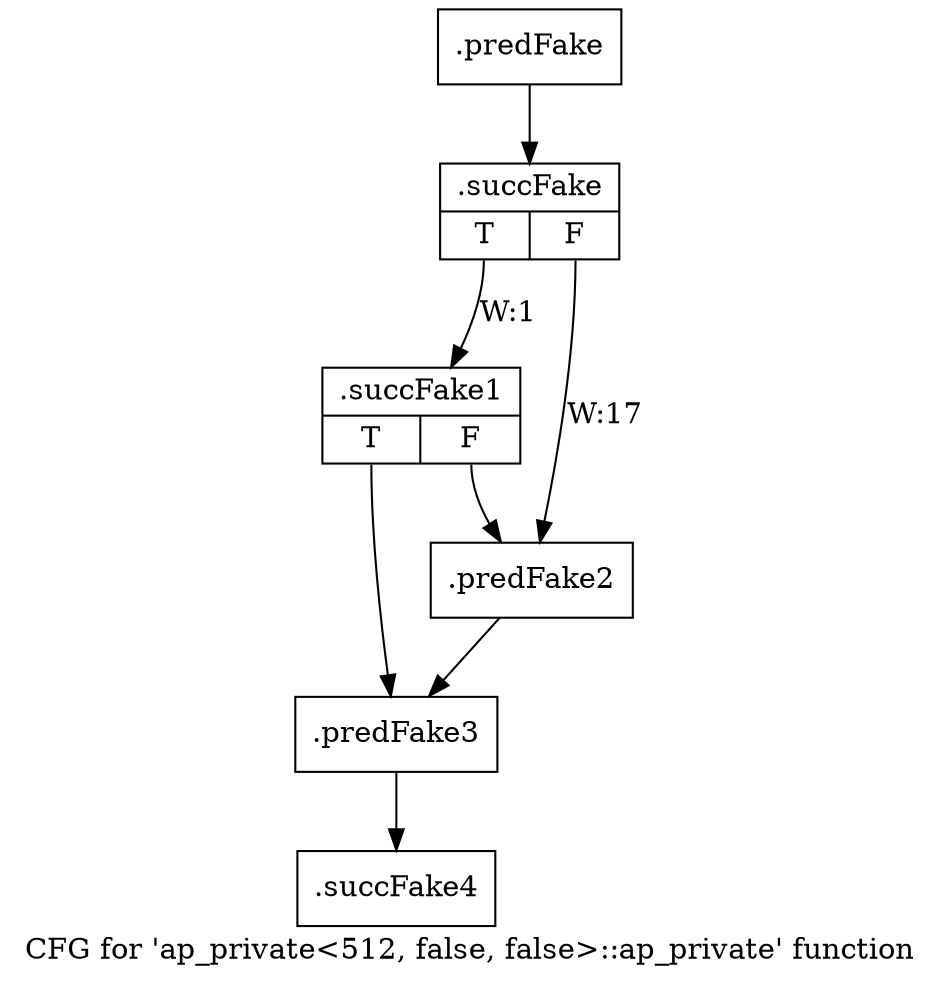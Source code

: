 digraph "CFG for 'ap_private\<512, false, false\>::ap_private' function" {
	label="CFG for 'ap_private\<512, false, false\>::ap_private' function";

	Node0x570b990 [shape=record,filename="",linenumber="",label="{.predFake}"];
	Node0x570b990 -> Node0x605e210[ callList="" memoryops="" filename="/mnt/xilinx/Vitis_HLS/2021.2/include/etc/ap_private.h" execusionnum="16"];
	Node0x605e210 [shape=record,filename="/mnt/xilinx/Vitis_HLS/2021.2/include/etc/ap_private.h",linenumber="3483",label="{.succFake|{<s0>T|<s1>F}}"];
	Node0x605e210:s0 -> Node0x60605b0[label="W:1" callList="" memoryops="" filename="/mnt/xilinx/Vitis_HLS/2021.2/include/etc/ap_private.h" execusionnum="0"];
	Node0x605e210:s1 -> Node0x57a7200[label="W:17"];
	Node0x60605b0 [shape=record,filename="/mnt/xilinx/Vitis_HLS/2021.2/include/etc/ap_private.h",linenumber="3483",label="{.succFake1|{<s0>T|<s1>F}}"];
	Node0x60605b0:s0 -> Node0x57a7250[ callList="" memoryops="" filename="/mnt/xilinx/Vitis_HLS/2021.2/include/etc/ap_private.h" execusionnum="0"];
	Node0x60605b0:s1 -> Node0x57a7200;
	Node0x57a7200 [shape=record,filename="/mnt/xilinx/Vitis_HLS/2021.2/include/etc/ap_private.h",linenumber="3483",label="{.predFake2}"];
	Node0x57a7200 -> Node0x57a7250[ callList="" memoryops="" filename="/mnt/xilinx/Vitis_HLS/2021.2/include/etc/ap_private.h" execusionnum="16"];
	Node0x57a7250 [shape=record,filename="/mnt/xilinx/Vitis_HLS/2021.2/include/etc/ap_private.h",linenumber="3483",label="{.predFake3}"];
	Node0x57a7250 -> Node0x60600d0[ callList="" memoryops="" filename="/mnt/xilinx/Vitis_HLS/2021.2/include/etc/ap_private.h" execusionnum="16"];
	Node0x60600d0 [shape=record,filename="/mnt/xilinx/Vitis_HLS/2021.2/include/etc/ap_private.h",linenumber="3483",label="{.succFake4}"];
}
